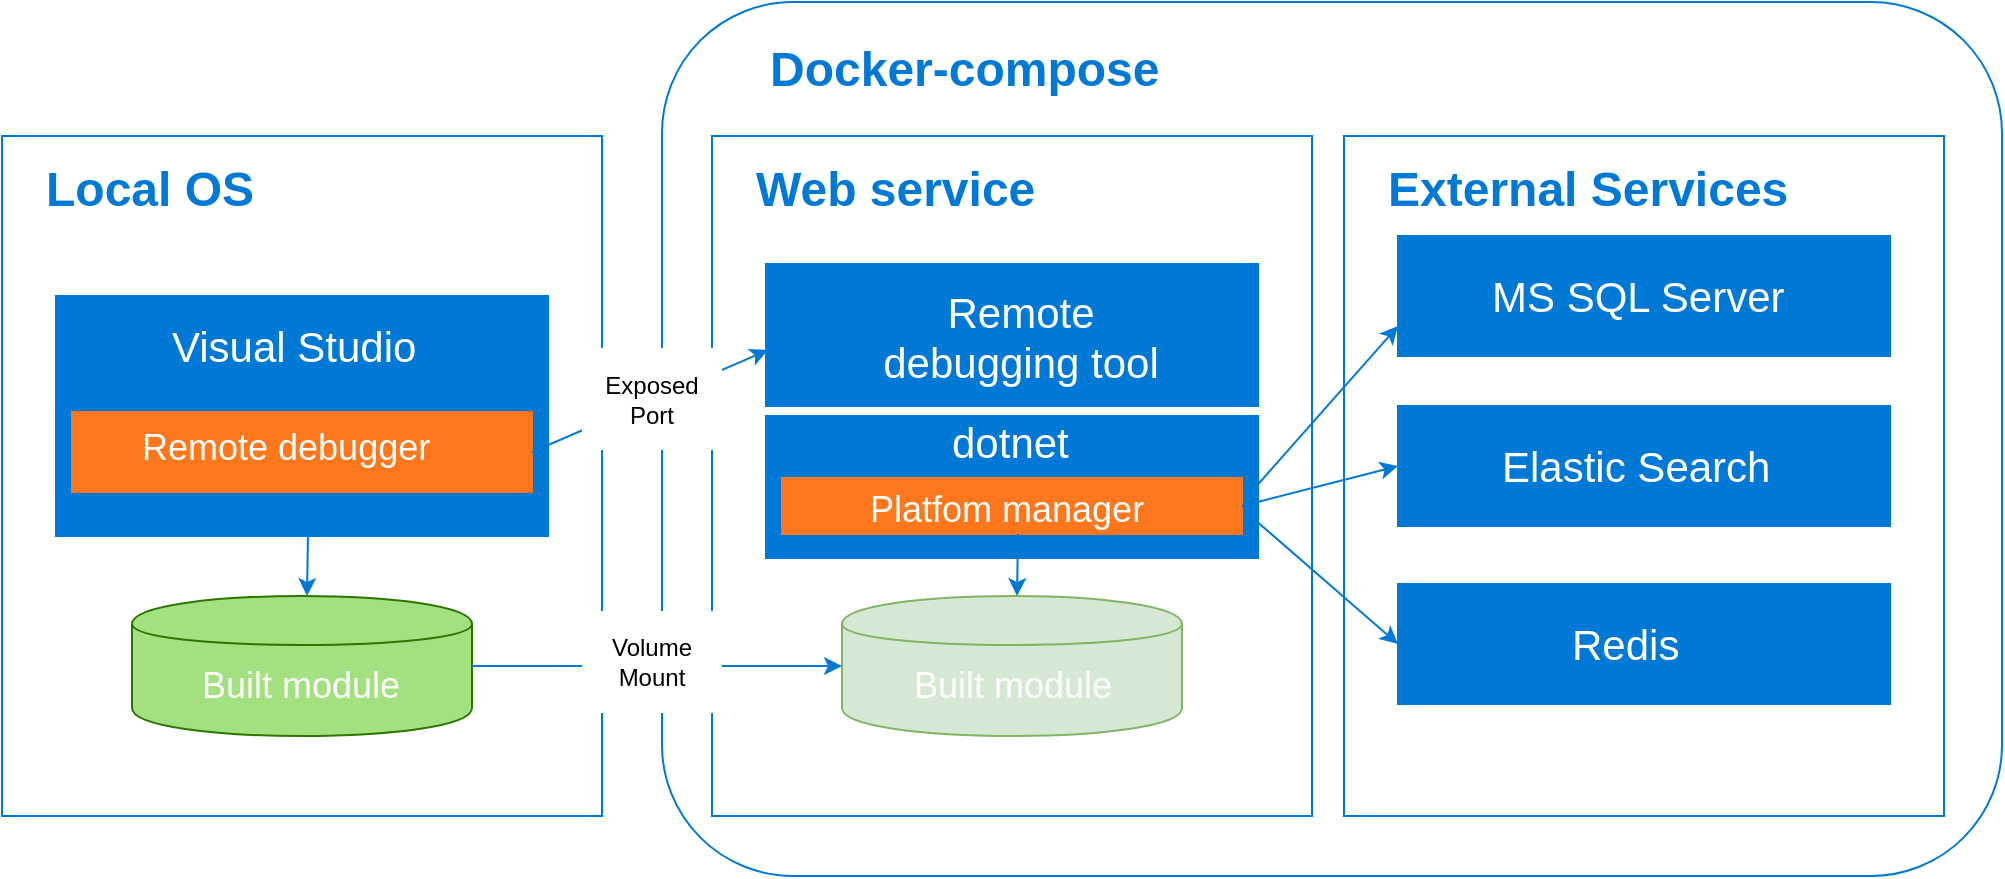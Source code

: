 <mxfile version="13.1.3">
    <diagram id="GPZ8N3Zhr2uowOY-jpqO" name="developing-inside-container">
        <mxGraphModel dx="1102" dy="606" grid="1" gridSize="10" guides="1" tooltips="1" connect="1" arrows="1" fold="1" page="1" pageScale="1" pageWidth="1169" pageHeight="827" math="0" shadow="0">
            <root>
                <mxCell id="0"/>
                <mxCell id="1" parent="0"/>
                <mxCell id="h_ojtZMhOOepWPBbK8C6-14" value="" style="group" parent="1" vertex="1" connectable="0">
                    <mxGeometry x="80" y="160" width="300" height="340" as="geometry"/>
                </mxCell>
                <mxCell id="h_ojtZMhOOepWPBbK8C6-1" value="" style="rounded=0;whiteSpace=wrap;html=1;strokeColor=#0079D6;fillColor=#ffffff;" parent="h_ojtZMhOOepWPBbK8C6-14" vertex="1">
                    <mxGeometry width="300" height="340" as="geometry"/>
                </mxCell>
                <mxCell id="h_ojtZMhOOepWPBbK8C6-2" value="Local OS" style="text;html=1;resizable=0;points=[];autosize=1;align=left;verticalAlign=top;spacingTop=-4;fontSize=24;fontStyle=1;fontColor=#0079D6;" parent="h_ojtZMhOOepWPBbK8C6-14" vertex="1">
                    <mxGeometry x="20" y="10" width="60" height="20" as="geometry"/>
                </mxCell>
                <mxCell id="h_ojtZMhOOepWPBbK8C6-6" value="" style="rounded=0;whiteSpace=wrap;html=1;strokeColor=#0079D6;fillColor=#0079D6;fontSize=24;fontColor=#0079D6;" parent="h_ojtZMhOOepWPBbK8C6-14" vertex="1">
                    <mxGeometry x="27" y="80" width="246" height="120" as="geometry"/>
                </mxCell>
                <mxCell id="h_ojtZMhOOepWPBbK8C6-7" value="Visual Studio" style="text;html=1;resizable=0;points=[];autosize=1;align=left;verticalAlign=top;spacingTop=-4;fontSize=21;fontColor=#FFFFFF;" parent="h_ojtZMhOOepWPBbK8C6-14" vertex="1">
                    <mxGeometry x="83" y="90" width="160" height="30" as="geometry"/>
                </mxCell>
                <mxCell id="h_ojtZMhOOepWPBbK8C6-8" value="" style="rounded=0;whiteSpace=wrap;html=1;strokeColor=#FF771C;fillColor=#FF771C;fontSize=21;fontColor=#FFFFFF;" parent="h_ojtZMhOOepWPBbK8C6-14" vertex="1">
                    <mxGeometry x="35" y="138" width="230" height="40" as="geometry"/>
                </mxCell>
                <mxCell id="h_ojtZMhOOepWPBbK8C6-9" value="Remote debugger" style="text;html=1;resizable=0;points=[];autosize=1;align=left;verticalAlign=top;spacingTop=-4;fontSize=18;fontColor=#FFFFFF;" parent="h_ojtZMhOOepWPBbK8C6-14" vertex="1">
                    <mxGeometry x="68" y="143" width="180" height="30" as="geometry"/>
                </mxCell>
                <mxCell id="h_ojtZMhOOepWPBbK8C6-12" value="" style="group" parent="h_ojtZMhOOepWPBbK8C6-14" vertex="1" connectable="0">
                    <mxGeometry x="65" y="230" width="170" height="70" as="geometry"/>
                </mxCell>
                <mxCell id="h_ojtZMhOOepWPBbK8C6-10" value="" style="shape=cylinder;whiteSpace=wrap;html=1;boundedLbl=1;backgroundOutline=1;strokeColor=#2D7600;fillColor=#A3E080;fontSize=18;fontColor=#ffffff;" parent="h_ojtZMhOOepWPBbK8C6-12" vertex="1">
                    <mxGeometry width="170" height="70" as="geometry"/>
                </mxCell>
                <mxCell id="h_ojtZMhOOepWPBbK8C6-11" value="Built module" style="text;html=1;resizable=0;points=[];autosize=1;align=left;verticalAlign=top;spacingTop=-4;fontSize=18;fontColor=#FFFFFF;" parent="h_ojtZMhOOepWPBbK8C6-12" vertex="1">
                    <mxGeometry x="33" y="32" width="110" height="20" as="geometry"/>
                </mxCell>
                <mxCell id="h_ojtZMhOOepWPBbK8C6-13" value="" style="endArrow=classic;html=1;fontSize=18;fontColor=#FFFFFF;strokeColor=#0079D6;" parent="h_ojtZMhOOepWPBbK8C6-14" edge="1">
                    <mxGeometry width="50" height="50" relative="1" as="geometry">
                        <mxPoint x="153" y="199" as="sourcePoint"/>
                        <mxPoint x="152.5" y="230" as="targetPoint"/>
                    </mxGeometry>
                </mxCell>
                <mxCell id="h_ojtZMhOOepWPBbK8C6-26" value="" style="rounded=1;whiteSpace=wrap;html=1;strokeColor=#0079D6;fillColor=#FFFFFF;fontSize=18;fontColor=#FFFFFF;" parent="1" vertex="1">
                    <mxGeometry x="410" y="93" width="670" height="437" as="geometry"/>
                </mxCell>
                <mxCell id="h_ojtZMhOOepWPBbK8C6-27" value="Docker-compose" style="text;html=1;resizable=0;points=[];autosize=1;align=left;verticalAlign=top;spacingTop=-4;fontSize=24;fontStyle=1;fontColor=#0079D6;" parent="1" vertex="1">
                    <mxGeometry x="462" y="110" width="200" height="30" as="geometry"/>
                </mxCell>
                <mxCell id="h_ojtZMhOOepWPBbK8C6-16" value="" style="rounded=0;whiteSpace=wrap;html=1;strokeColor=#0079D6;fillColor=#ffffff;" parent="1" vertex="1">
                    <mxGeometry x="435" y="160" width="300" height="340" as="geometry"/>
                </mxCell>
                <mxCell id="h_ojtZMhOOepWPBbK8C6-17" value="Web service" style="text;html=1;resizable=0;points=[];autosize=1;align=left;verticalAlign=top;spacingTop=-4;fontSize=24;fontStyle=1;fontColor=#0079D6;" parent="1" vertex="1">
                    <mxGeometry x="455" y="170" width="150" height="30" as="geometry"/>
                </mxCell>
                <mxCell id="h_ojtZMhOOepWPBbK8C6-18" value="" style="rounded=0;whiteSpace=wrap;html=1;strokeColor=#0079D6;fillColor=#0079D6;fontSize=24;fontColor=#0079D6;" parent="1" vertex="1">
                    <mxGeometry x="462" y="300" width="246" height="71" as="geometry"/>
                </mxCell>
                <mxCell id="h_ojtZMhOOepWPBbK8C6-19" value="dotnet" style="text;html=1;resizable=0;points=[];autosize=1;align=left;verticalAlign=top;spacingTop=-4;fontSize=21;fontColor=#FFFFFF;" parent="1" vertex="1">
                    <mxGeometry x="553" y="298" width="70" height="30" as="geometry"/>
                </mxCell>
                <mxCell id="h_ojtZMhOOepWPBbK8C6-20" value="" style="rounded=0;whiteSpace=wrap;html=1;strokeColor=#FF771C;fillColor=#FF771C;fontSize=21;fontColor=#FFFFFF;" parent="1" vertex="1">
                    <mxGeometry x="470" y="331" width="230" height="28" as="geometry"/>
                </mxCell>
                <mxCell id="h_ojtZMhOOepWPBbK8C6-21" value="Platfom manager" style="text;html=1;resizable=0;points=[];autosize=1;align=left;verticalAlign=top;spacingTop=-4;fontSize=18;fontColor=#FFFFFF;" parent="1" vertex="1">
                    <mxGeometry x="512" y="334" width="150" height="20" as="geometry"/>
                </mxCell>
                <mxCell id="h_ojtZMhOOepWPBbK8C6-25" value="" style="endArrow=classic;html=1;fontSize=18;fontColor=#FFFFFF;strokeColor=#0079D6;" parent="1" edge="1">
                    <mxGeometry width="50" height="50" relative="1" as="geometry">
                        <mxPoint x="588" y="359" as="sourcePoint"/>
                        <mxPoint x="587.5" y="390" as="targetPoint"/>
                    </mxGeometry>
                </mxCell>
                <mxCell id="h_ojtZMhOOepWPBbK8C6-23" value="" style="shape=cylinder;whiteSpace=wrap;html=1;boundedLbl=1;backgroundOutline=1;strokeColor=#82b366;fillColor=#d5e8d4;fontSize=18;" parent="1" vertex="1">
                    <mxGeometry x="500" y="390" width="170" height="70" as="geometry"/>
                </mxCell>
                <mxCell id="h_ojtZMhOOepWPBbK8C6-24" value="Built module" style="text;html=1;resizable=0;points=[];autosize=1;align=left;verticalAlign=top;spacingTop=-4;fontSize=18;fontColor=#FFFFFF;" parent="1" vertex="1">
                    <mxGeometry x="534" y="422" width="110" height="20" as="geometry"/>
                </mxCell>
                <mxCell id="h_ojtZMhOOepWPBbK8C6-29" value="" style="rounded=0;whiteSpace=wrap;html=1;strokeColor=#0079D6;fillColor=#0079D6;fontSize=24;fontColor=#0079D6;" parent="1" vertex="1">
                    <mxGeometry x="462" y="224" width="246" height="71" as="geometry"/>
                </mxCell>
                <mxCell id="h_ojtZMhOOepWPBbK8C6-30" value="Remote&lt;br&gt;debugging tool" style="text;html=1;resizable=0;points=[];autosize=1;align=center;verticalAlign=top;spacingTop=-4;fontSize=21;fontColor=#FFFFFF;" parent="1" vertex="1">
                    <mxGeometry x="514" y="233" width="150" height="50" as="geometry"/>
                </mxCell>
                <mxCell id="h_ojtZMhOOepWPBbK8C6-31" value="" style="endArrow=classic;html=1;strokeColor=#0079D6;fontSize=18;fontColor=#FFFFFF;exitX=1;exitY=0.5;exitDx=0;exitDy=0;entryX=0.004;entryY=0.606;entryDx=0;entryDy=0;entryPerimeter=0;" parent="1" source="h_ojtZMhOOepWPBbK8C6-8" target="h_ojtZMhOOepWPBbK8C6-29" edge="1">
                    <mxGeometry width="50" height="50" relative="1" as="geometry">
                        <mxPoint x="380" y="300" as="sourcePoint"/>
                        <mxPoint x="430" y="250" as="targetPoint"/>
                    </mxGeometry>
                </mxCell>
                <mxCell id="h_ojtZMhOOepWPBbK8C6-32" value="" style="endArrow=classic;html=1;strokeColor=#0079D6;fontSize=18;fontColor=#FFFFFF;entryX=0;entryY=0.5;entryDx=0;entryDy=0;exitX=1;exitY=0.5;exitDx=0;exitDy=0;" parent="1" source="h_ojtZMhOOepWPBbK8C6-10" target="h_ojtZMhOOepWPBbK8C6-23" edge="1">
                    <mxGeometry width="50" height="50" relative="1" as="geometry">
                        <mxPoint x="80" y="600" as="sourcePoint"/>
                        <mxPoint x="130" y="550" as="targetPoint"/>
                    </mxGeometry>
                </mxCell>
                <mxCell id="h_ojtZMhOOepWPBbK8C6-33" value="Exposed&lt;br style=&quot;font-size: 12px;&quot;&gt;Port" style="rounded=0;whiteSpace=wrap;html=1;strokeColor=none;fillColor=#FFFFFF;fontSize=12;fontColor=#000000;align=center;" parent="1" vertex="1">
                    <mxGeometry x="370" y="266" width="70" height="51" as="geometry"/>
                </mxCell>
                <mxCell id="h_ojtZMhOOepWPBbK8C6-36" value="Volume&lt;br&gt;Mount" style="rounded=0;whiteSpace=wrap;html=1;strokeColor=none;fillColor=#FFFFFF;fontSize=12;fontColor=#000000;align=center;" parent="1" vertex="1">
                    <mxGeometry x="370" y="397.5" width="70" height="51" as="geometry"/>
                </mxCell>
                <mxCell id="h_ojtZMhOOepWPBbK8C6-37" value="" style="rounded=0;whiteSpace=wrap;html=1;strokeColor=#0079D6;fillColor=#ffffff;" parent="1" vertex="1">
                    <mxGeometry x="751" y="160" width="300" height="340" as="geometry"/>
                </mxCell>
                <mxCell id="h_ojtZMhOOepWPBbK8C6-38" value="External Services" style="text;html=1;resizable=0;points=[];autosize=1;align=left;verticalAlign=top;spacingTop=-4;fontSize=24;fontStyle=1;fontColor=#0079D6;" parent="1" vertex="1">
                    <mxGeometry x="771" y="170" width="220" height="30" as="geometry"/>
                </mxCell>
                <mxCell id="h_ojtZMhOOepWPBbK8C6-39" value="" style="rounded=0;whiteSpace=wrap;html=1;strokeColor=#0079D6;fillColor=#0079D6;fontSize=24;fontColor=#0079D6;" parent="1" vertex="1">
                    <mxGeometry x="778" y="210" width="246" height="60" as="geometry"/>
                </mxCell>
                <mxCell id="h_ojtZMhOOepWPBbK8C6-40" value="MS SQL Server" style="text;html=1;resizable=0;points=[];autosize=1;align=left;verticalAlign=top;spacingTop=-4;fontSize=21;fontColor=#FFFFFF;" parent="1" vertex="1">
                    <mxGeometry x="823" y="225" width="160" height="30" as="geometry"/>
                </mxCell>
                <mxCell id="h_ojtZMhOOepWPBbK8C6-50" value="" style="endArrow=classic;html=1;strokeColor=#0079D6;fontSize=12;fontColor=#000000;entryX=0;entryY=0.75;entryDx=0;entryDy=0;" parent="1" target="h_ojtZMhOOepWPBbK8C6-39" edge="1">
                    <mxGeometry width="50" height="50" relative="1" as="geometry">
                        <mxPoint x="702" y="341" as="sourcePoint"/>
                        <mxPoint x="130" y="550" as="targetPoint"/>
                    </mxGeometry>
                </mxCell>
                <mxCell id="EnvhE_KEA2CivLDA3tVL-1" value="" style="rounded=0;whiteSpace=wrap;html=1;strokeColor=#0079D6;fillColor=#0079D6;fontSize=24;fontColor=#0079D6;" parent="1" vertex="1">
                    <mxGeometry x="778" y="295" width="246" height="60" as="geometry"/>
                </mxCell>
                <mxCell id="EnvhE_KEA2CivLDA3tVL-2" value="Elastic Search" style="text;html=1;resizable=0;points=[];autosize=1;align=left;verticalAlign=top;spacingTop=-4;fontSize=21;fontColor=#FFFFFF;" parent="1" vertex="1">
                    <mxGeometry x="828" y="310" width="150" height="30" as="geometry"/>
                </mxCell>
                <mxCell id="EnvhE_KEA2CivLDA3tVL-3" value="" style="rounded=0;whiteSpace=wrap;html=1;strokeColor=#0079D6;fillColor=#0079D6;fontSize=24;fontColor=#0079D6;" parent="1" vertex="1">
                    <mxGeometry x="778" y="384" width="246" height="60" as="geometry"/>
                </mxCell>
                <mxCell id="EnvhE_KEA2CivLDA3tVL-4" value="Redis" style="text;html=1;resizable=0;points=[];autosize=1;align=left;verticalAlign=top;spacingTop=-4;fontSize=21;fontColor=#FFFFFF;" parent="1" vertex="1">
                    <mxGeometry x="863" y="399" width="70" height="30" as="geometry"/>
                </mxCell>
                <mxCell id="EnvhE_KEA2CivLDA3tVL-6" value="" style="endArrow=classic;html=1;strokeColor=#0079D6;fontSize=12;fontColor=#000000;entryX=0;entryY=0.5;entryDx=0;entryDy=0;exitX=1;exitY=0.5;exitDx=0;exitDy=0;" parent="1" source="h_ojtZMhOOepWPBbK8C6-20" target="EnvhE_KEA2CivLDA3tVL-1" edge="1">
                    <mxGeometry width="50" height="50" relative="1" as="geometry">
                        <mxPoint x="712" y="351" as="sourcePoint"/>
                        <mxPoint x="788" y="265" as="targetPoint"/>
                    </mxGeometry>
                </mxCell>
                <mxCell id="EnvhE_KEA2CivLDA3tVL-7" value="" style="endArrow=classic;html=1;strokeColor=#0079D6;fontSize=12;fontColor=#000000;entryX=0;entryY=0.5;entryDx=0;entryDy=0;exitX=1;exitY=0.75;exitDx=0;exitDy=0;" parent="1" source="h_ojtZMhOOepWPBbK8C6-18" target="EnvhE_KEA2CivLDA3tVL-3" edge="1">
                    <mxGeometry width="50" height="50" relative="1" as="geometry">
                        <mxPoint x="722" y="361" as="sourcePoint"/>
                        <mxPoint x="798" y="275" as="targetPoint"/>
                    </mxGeometry>
                </mxCell>
            </root>
        </mxGraphModel>
    </diagram>
</mxfile>
